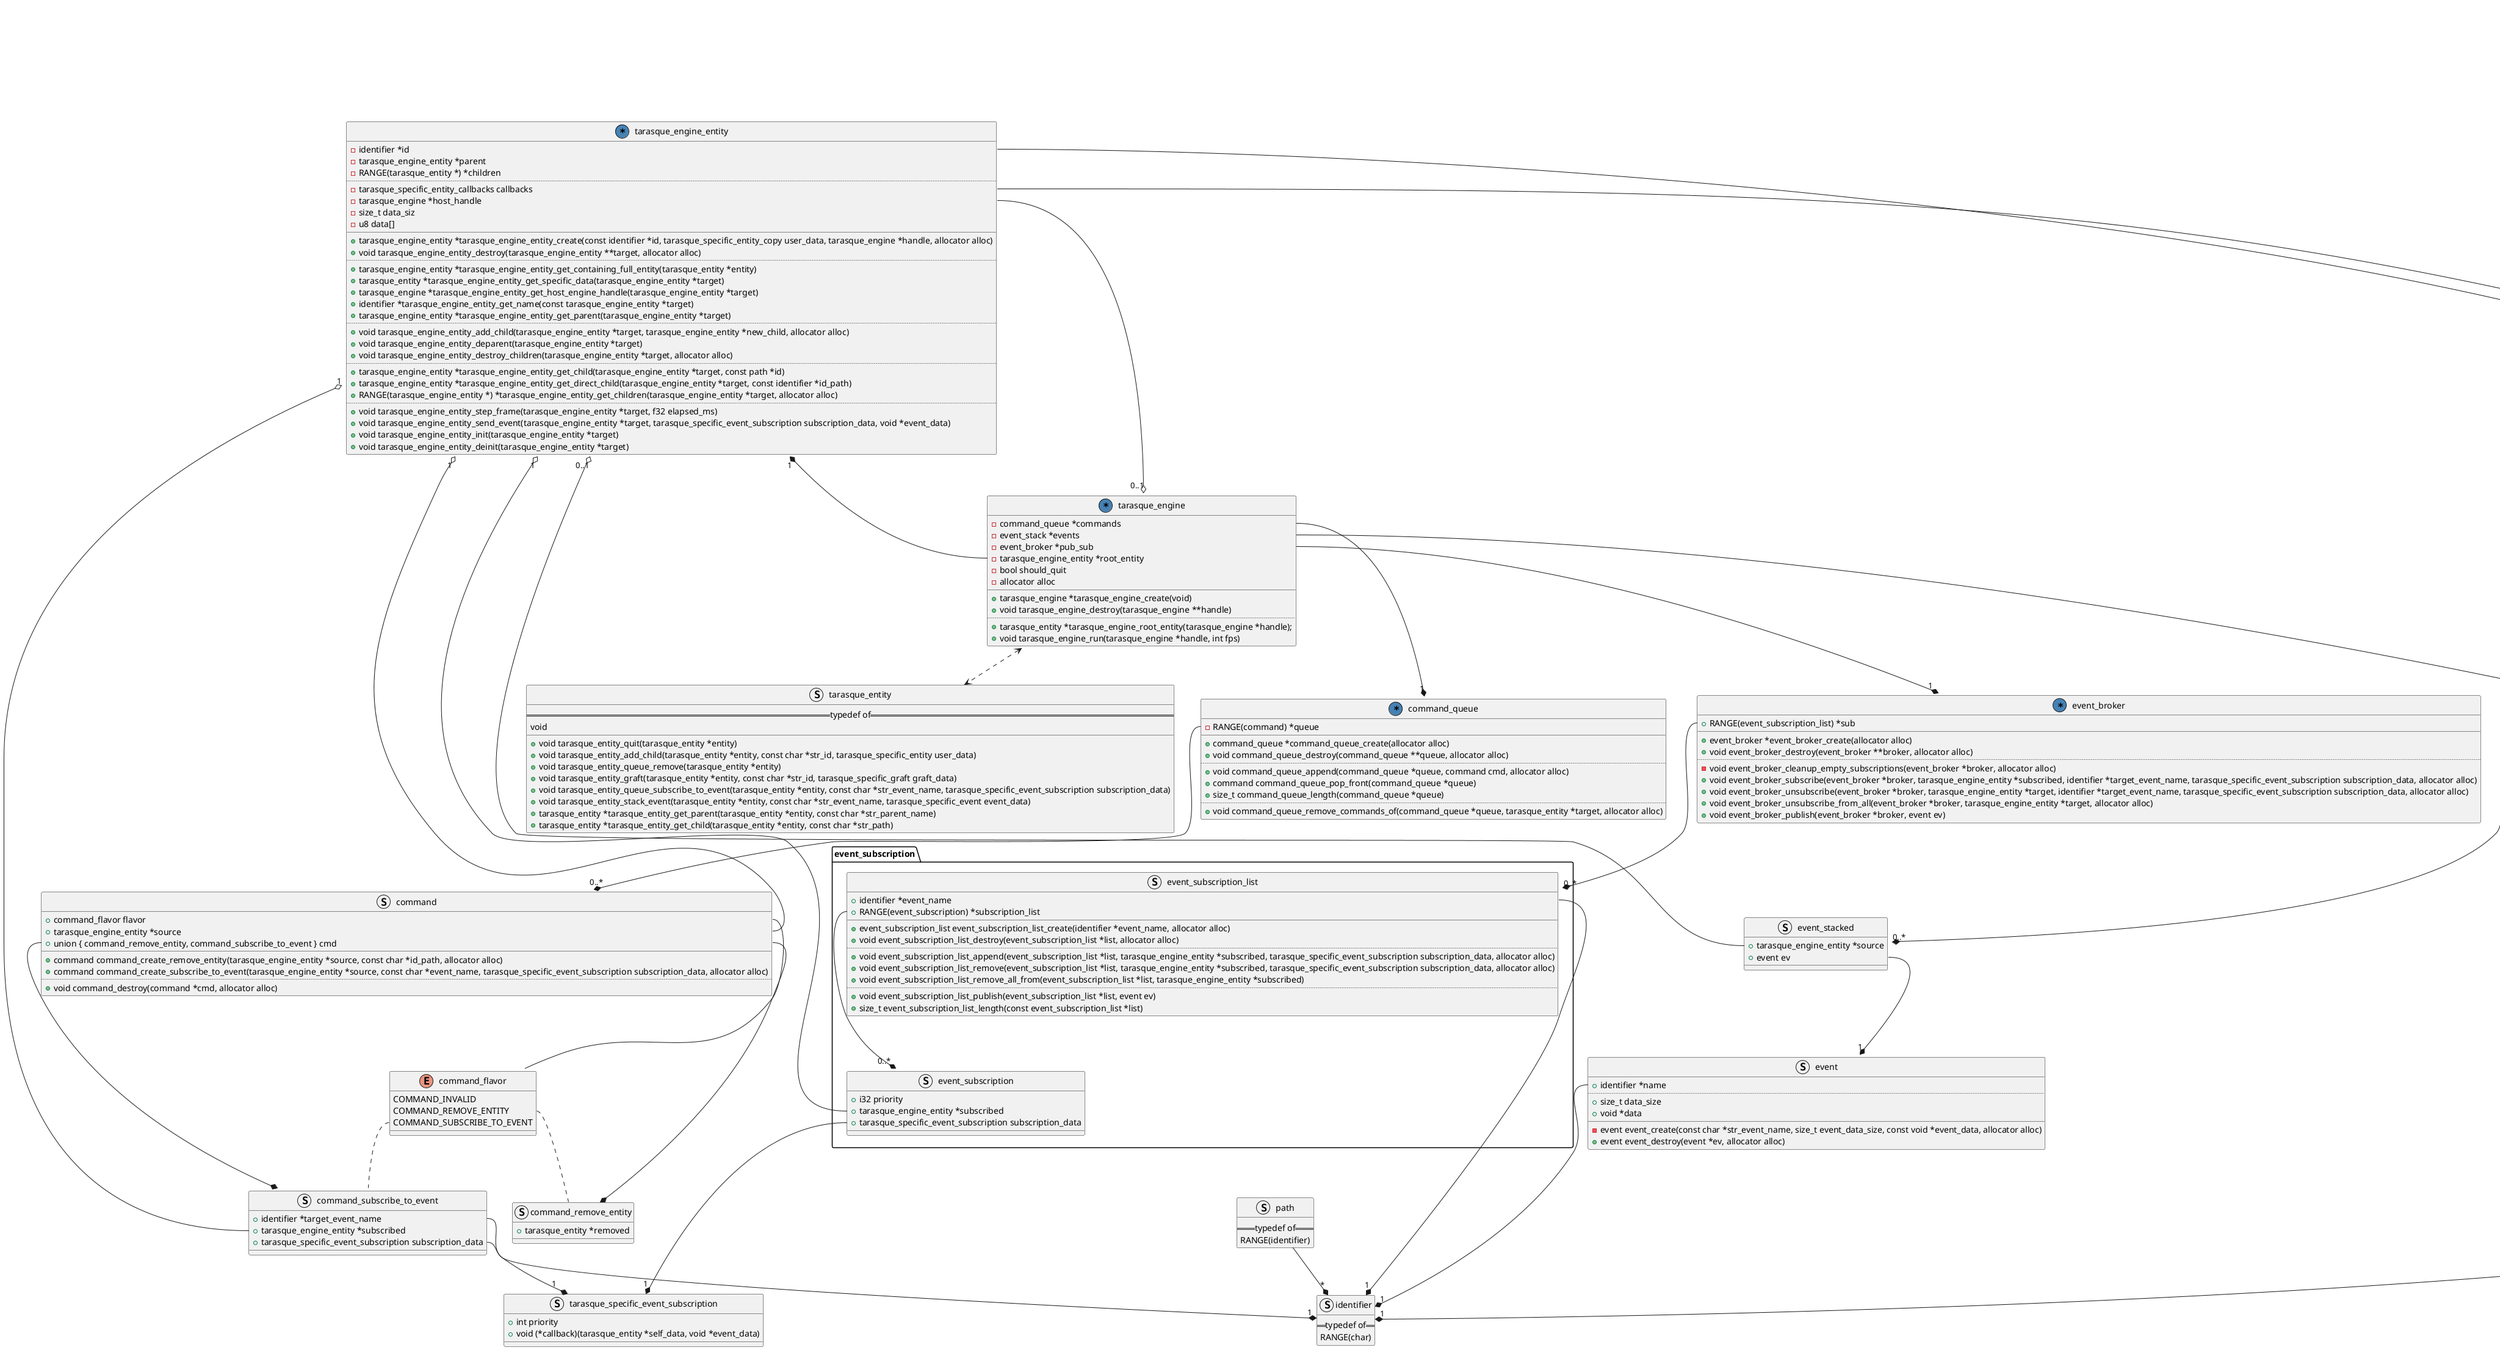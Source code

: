 @startuml full design

' ------------------------------------------------------------------------------
' ------------------------------------------------------------------------------

' package main_header {
    struct tarasque_specific_entity_callbacks {
        + {field} void (*on_init)(tarasque_entity *entity)
        + {field} void (*on_deinit)(tarasque_entity *entity)
        + {field} void (*on_frame)(tarasque_entity *self_data, float elapsed_ms)
        __
    }

    struct tarasque_specific_entity {
        + unsigned long data_size
        + tarasque_entity *data
        + tarasque_specific_entity_callbacks callbacks
        ___
    }
    tarasque_specific_entity::callbacks --* "1" tarasque_specific_entity_callbacks

    struct tarasque_specific_graft {
        + unsigned long args_size
        + void *args
        + {field} void (*graft_procedure)(tarasque_entity *entity, void *graft_args)
        ___
    }

    struct tarasque_specific_event_subscription {
        + int priority
        + {field} void (*callback)(tarasque_entity *self_data, void *event_data)
        ___
    }

    struct tarasque_specific_event {
        + bool is_detached
        + unsigned long data_size
        + void *data
        ___
    }
' }

' ------------------------------------------------------------------------------
' ------------------------------------------------------------------------------

' package identifier {

    struct identifier {
        == typedef of ==
        {field} RANGE(char)
    }

    struct path {
        == typedef of ==
        {field} RANGE(identifier)
    }
    path --* "*" identifier

' }

' ------------------------------------------------------------------------------
' ------------------------------------------------------------------------------

' package entity {
    struct tarasque_specific_entity_copy {
        == typedef of ==
        tarasque_specific_entity
        __
        + tarasque_specific_entity_copy tarasque_specific_entity_copy_create(tarasque_specific_entity user_data, allocator alloc)
        + void tarasque_specific_entity_copy_destroy(tarasque_specific_entity_copy *user_data, allocator alloc)
    }
    note bottom of tarasque_specific_entity_copy : used to signal memory allocation
    tarasque_specific_entity_copy <--> tarasque_specific_entity

    ' ------------------------------------------------------------------------------

    struct tarasque_engine_entity << (*, SteelBlue) >> {
        - identifier *id
        - tarasque_engine_entity *parent
        - {field} RANGE(tarasque_entity *) *children
        ..
        - tarasque_specific_entity_callbacks callbacks
        - tarasque_engine *host_handle
        - size_t data_siz
        - u8 data[]
        __
        + tarasque_engine_entity *tarasque_engine_entity_create(const identifier *id, tarasque_specific_entity_copy user_data, tarasque_engine *handle, allocator alloc)
        + void tarasque_engine_entity_destroy(tarasque_engine_entity **target, allocator alloc)
        ..
        + tarasque_engine_entity *tarasque_engine_entity_get_containing_full_entity(tarasque_entity *entity)
        + tarasque_entity *tarasque_engine_entity_get_specific_data(tarasque_engine_entity *target)
        + tarasque_engine *tarasque_engine_entity_get_host_engine_handle(tarasque_engine_entity *target)
        + identifier *tarasque_engine_entity_get_name(const tarasque_engine_entity *target)
        + tarasque_engine_entity *tarasque_engine_entity_get_parent(tarasque_engine_entity *target)
        ..
        + void tarasque_engine_entity_add_child(tarasque_engine_entity *target, tarasque_engine_entity *new_child, allocator alloc)
        + void tarasque_engine_entity_deparent(tarasque_engine_entity *target)
        + void tarasque_engine_entity_destroy_children(tarasque_engine_entity *target, allocator alloc)
        ..
        + tarasque_engine_entity *tarasque_engine_entity_get_child(tarasque_engine_entity *target, const path *id)
        + tarasque_engine_entity *tarasque_engine_entity_get_direct_child(tarasque_engine_entity *target, const identifier *id_path)
        + RANGE(tarasque_engine_entity *) *tarasque_engine_entity_get_children(tarasque_engine_entity *target, allocator alloc)
        ..
        + void tarasque_engine_entity_step_frame(tarasque_engine_entity *target, f32 elapsed_ms)
        + void tarasque_engine_entity_send_event(tarasque_engine_entity *target, tarasque_specific_event_subscription subscription_data, void *event_data)
        + void tarasque_engine_entity_init(tarasque_engine_entity *target)
        + void tarasque_engine_entity_deinit(tarasque_engine_entity *target)
    }
    tarasque_engine_entity::id --* "1" identifier
    tarasque_engine_entity::callbacks --* "1" tarasque_specific_entity_callbacks
' }

' ------------------------------------------------------------------------------
' ------------------------------------------------------------------------------

' package command {

    struct command_remove_entity {
        + tarasque_entity *removed
    }

    ' ------------------------------------------------------------------------------

    struct command_subscribe_to_event {
        + identifier *target_event_name
        + tarasque_engine_entity *subscribed
        + tarasque_specific_event_subscription subscription_data
    }
    command_subscribe_to_event::target_event_name --* "1" identifier
    command_subscribe_to_event::subscribed --o "1" tarasque_engine_entity
    command_subscribe_to_event::subscription_data --* "1" tarasque_specific_event_subscription

    ' ------------------------------------------------------------------------------

    enum command_flavor {
        COMMAND_INVALID
        COMMAND_REMOVE_ENTITY
        COMMAND_SUBSCRIBE_TO_EVENT
    }
    command_flavor::REMOVE_ENTITY .. command_remove_entity
    command_flavor::SUBSCRIBE_TO_EVENT .. command_subscribe_to_event

    ' ------------------------------------------------------------------------------

    struct command {
        + command_flavor flavor
        + tarasque_engine_entity *source
        + union { command_remove_entity, command_subscribe_to_event } cmd
        __
        + command command_create_remove_entity(tarasque_engine_entity *source, const char *id_path, allocator alloc)
        + command command_create_subscribe_to_event(tarasque_engine_entity *source, const char *event_name, tarasque_specific_event_subscription subscription_data, allocator alloc)
        ..
        + void command_destroy(command *cmd, allocator alloc)
    }
    command::flavor -- command_flavor
    command::source --o "1" tarasque_engine_entity
    command::cmd --* command_remove_entity
    command::cmd --* command_subscribe_to_event

    ' ------------------------------------------------------------------------------

    struct command_queue << (*, SteelBlue) >> {
        - {field} RANGE(command) *queue
        __
        + command_queue *command_queue_create(allocator alloc)
        + void command_queue_destroy(command_queue **queue, allocator alloc)
        ..
        + void command_queue_append(command_queue *queue, command cmd, allocator alloc)
        + command command_queue_pop_front(command_queue *queue)
        + size_t command_queue_length(command_queue *queue)
        ..
        + void command_queue_remove_commands_of(command_queue *queue, tarasque_entity *target, allocator alloc)
    }
    command_queue::queue --* "0..*" command
' }

' ------------------------------------------------------------------------------
' ------------------------------------------------------------------------------

' package event {
    package event_subscription {

        struct event_subscription {
            + i32 priority
            + tarasque_engine_entity *subscribed
            + tarasque_specific_event_subscription subscription_data
        }
        event_subscription::subscribed --o "1" tarasque_engine_entity
        event_subscription::subscription_data --* "1" tarasque_specific_event_subscription

        ' ------------------------------------------------------------------------------

        struct event_subscription_list {
            + identifier *event_name
            + {field} RANGE(event_subscription) *subscription_list
            __
            + event_subscription_list event_subscription_list_create(identifier *event_name, allocator alloc)
            + void event_subscription_list_destroy(event_subscription_list *list, allocator alloc)
            ..
            + void event_subscription_list_append(event_subscription_list *list, tarasque_engine_entity *subscribed, tarasque_specific_event_subscription subscription_data, allocator alloc)
            + void event_subscription_list_remove(event_subscription_list *list, tarasque_engine_entity *subscribed, tarasque_specific_event_subscription subscription_data, allocator alloc)
            + void event_subscription_list_remove_all_from(event_subscription_list *list, tarasque_engine_entity *subscribed)
            ..
            + void event_subscription_list_publish(event_subscription_list *list, event ev)
            + size_t event_subscription_list_length(const event_subscription_list *list)
        }
        event_subscription_list::event_name --* "1" identifier
        event_subscription_list::subscription_list --* "0..*" event_subscription
    }

    ' ------------------------------------------------------------------------------

    struct event_broker << (*, SteelBlue) >> {
        + {field} RANGE(event_subscription_list) *sub
        __
        + event_broker *event_broker_create(allocator alloc)
        + void event_broker_destroy(event_broker **broker, allocator alloc)
        ..
        - void event_broker_cleanup_empty_subscriptions(event_broker *broker, allocator alloc)
        + void event_broker_subscribe(event_broker *broker, tarasque_engine_entity *subscribed, identifier *target_event_name, tarasque_specific_event_subscription subscription_data, allocator alloc)
        + void event_broker_unsubscribe(event_broker *broker, tarasque_engine_entity *target, identifier *target_event_name, tarasque_specific_event_subscription subscription_data, allocator alloc)
        + void event_broker_unsubscribe_from_all(event_broker *broker, tarasque_engine_entity *target, allocator alloc)
        + void event_broker_publish(event_broker *broker, event ev)
    }
    event_broker::sub --* "0..*" event_subscription_list
    ' ------------------------------------------------------------------------------

    struct event {
        + identifier *name
        ..
        + size_t data_size
        + void *data
        __
        - event event_create(const char *str_event_name, size_t event_data_size, const void *event_data, allocator alloc)
        + event event_destroy(event *ev, allocator alloc)
    }
    event::name --* "1" identifier

    ' ------------------------------------------------------------------------------

    struct event_stacked {
        + tarasque_engine_entity *source
        + event ev
        __
    }
    event_stacked::source --o "0..1" tarasque_engine_entity
    event_stacked::ev --* "1" event

    ' ------------------------------------------------------------------------------

    struct event_stack << (*, SteelBlue) >> {
        - {field} RANGE(event_stacked) *stack
        __
        + event_stack *event_stack_create(allocator alloc)
        + void event_stack_destroy(event_stack **stack, allocator alloc)
        ..
        + void event_stack_push(event_stack *stack, tarasque_engine_entity *source, const char *str_event_name, size_t event_data_size, const void *event_data, allocator alloc)
        + event event_stack_pop(event_stack *stack)
        ..
        + void event_stack_remove_events_of(event_stack *stack, tarasque_engine_entity *source, allocator alloc)
        + size_t event_stack_length(const event_stack *stack)
    }
    event_stack::stack --* "0..*" event_stacked
' }

' ------------------------------------------------------------------------------
' ------------------------------------------------------------------------------

' package main_header {
    struct tarasque_entity {
        == typedef of ==
        void
        __
        + void tarasque_entity_quit(tarasque_entity *entity)
        + void tarasque_entity_add_child(tarasque_entity *entity, const char *str_id, tarasque_specific_entity user_data)
        + void tarasque_entity_queue_remove(tarasque_entity *entity)
        + void tarasque_entity_graft(tarasque_entity *entity, const char *str_id, tarasque_specific_graft graft_data)
        + void tarasque_entity_queue_subscribe_to_event(tarasque_entity *entity, const char *str_event_name, tarasque_specific_event_subscription subscription_data)
        + void tarasque_entity_stack_event(tarasque_entity *entity, const char *str_event_name, tarasque_specific_event event_data)
        + tarasque_entity *tarasque_entity_get_parent(tarasque_entity *entity, const char *str_parent_name)
        + tarasque_entity *tarasque_entity_get_child(tarasque_entity *entity, const char *str_path)
    }

    struct tarasque_engine << (*, SteelBlue) >> {
        - command_queue *commands
        - event_stack *events
        - event_broker *pub_sub
        - tarasque_engine_entity *root_entity
        - bool should_quit
        - allocator alloc
        __
        + tarasque_engine *tarasque_engine_create(void)
        + void tarasque_engine_destroy(tarasque_engine **handle)
        ..
        + tarasque_entity *tarasque_engine_root_entity(tarasque_engine *handle);
        + void tarasque_engine_run(tarasque_engine *handle, int fps)
    }
    tarasque_engine::root_entity --* "1" tarasque_engine_entity
    tarasque_engine::commands --* "1" command_queue
    tarasque_engine::pub_sub --* "1" event_broker
    tarasque_engine::events --* "1" event_stack
    tarasque_engine <..> tarasque_entity

    tarasque_engine_entity::host_handle --o "0..1" tarasque_engine
' }

@enduml
